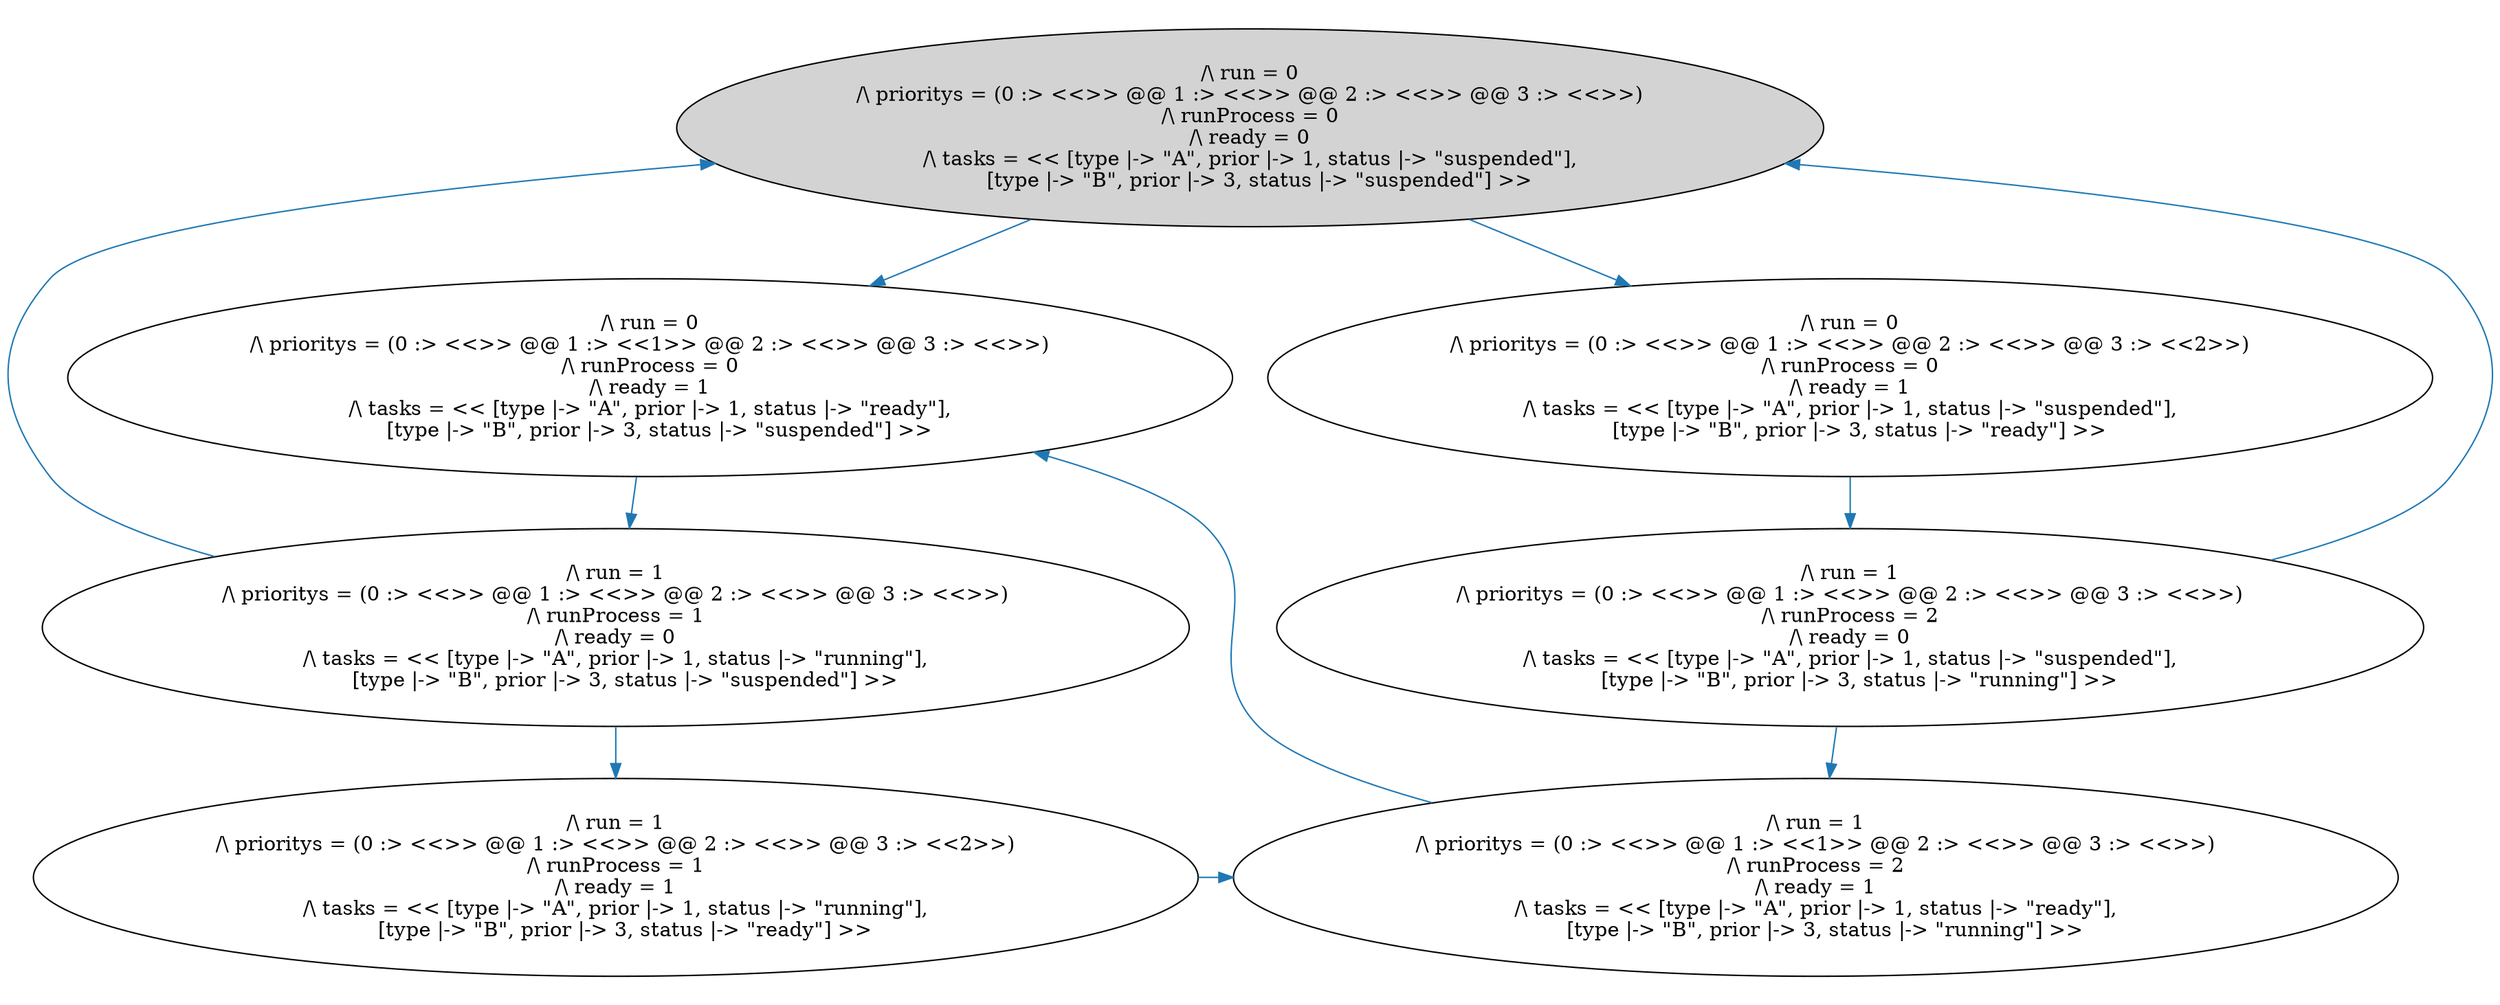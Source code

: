 strict digraph DiskGraph {
edge [colorscheme="paired12"]
nodesep=0.35;
subgraph cluster_graph {
color="white";
-7129364228575627117 [label="/\\ run = 0\n/\\ prioritys = (0 :> <<>> @@ 1 :> <<>> @@ 2 :> <<>> @@ 3 :> <<>>)\n/\\ runProcess = 0\n/\\ ready = 0\n/\\ tasks = << [type |-> \"A\", prior |-> 1, status |-> \"suspended\"],\n   [type |-> \"B\", prior |-> 3, status |-> \"suspended\"] >>",style = filled]
-7129364228575627117 -> 7850823301033403860 [label="",color="2",fontcolor="2"];
7850823301033403860 [label="/\\ run = 0\n/\\ prioritys = (0 :> <<>> @@ 1 :> <<1>> @@ 2 :> <<>> @@ 3 :> <<>>)\n/\\ runProcess = 0\n/\\ ready = 1\n/\\ tasks = << [type |-> \"A\", prior |-> 1, status |-> \"ready\"],\n   [type |-> \"B\", prior |-> 3, status |-> \"suspended\"] >>"];
-7129364228575627117 -> 8125389069220910453 [label="",color="2",fontcolor="2"];
8125389069220910453 [label="/\\ run = 0\n/\\ prioritys = (0 :> <<>> @@ 1 :> <<>> @@ 2 :> <<>> @@ 3 :> <<2>>)\n/\\ runProcess = 0\n/\\ ready = 1\n/\\ tasks = << [type |-> \"A\", prior |-> 1, status |-> \"suspended\"],\n   [type |-> \"B\", prior |-> 3, status |-> \"ready\"] >>"];
7850823301033403860 -> -7207799345805876038 [label="",color="2",fontcolor="2"];
-7207799345805876038 [label="/\\ run = 1\n/\\ prioritys = (0 :> <<>> @@ 1 :> <<>> @@ 2 :> <<>> @@ 3 :> <<>>)\n/\\ runProcess = 1\n/\\ ready = 0\n/\\ tasks = << [type |-> \"A\", prior |-> 1, status |-> \"running\"],\n   [type |-> \"B\", prior |-> 3, status |-> \"suspended\"] >>"];
8125389069220910453 -> 235420865564664005 [label="",color="2",fontcolor="2"];
235420865564664005 [label="/\\ run = 1\n/\\ prioritys = (0 :> <<>> @@ 1 :> <<>> @@ 2 :> <<>> @@ 3 :> <<>>)\n/\\ runProcess = 2\n/\\ ready = 0\n/\\ tasks = << [type |-> \"A\", prior |-> 1, status |-> \"suspended\"],\n   [type |-> \"B\", prior |-> 3, status |-> \"running\"] >>"];
-7207799345805876038 -> -7129364228575627117 [label="",color="2",fontcolor="2"];
235420865564664005 -> -6907183117847853714 [label="",color="2",fontcolor="2"];
-6907183117847853714 [label="/\\ run = 1\n/\\ prioritys = (0 :> <<>> @@ 1 :> <<1>> @@ 2 :> <<>> @@ 3 :> <<>>)\n/\\ runProcess = 2\n/\\ ready = 1\n/\\ tasks = << [type |-> \"A\", prior |-> 1, status |-> \"ready\"],\n   [type |-> \"B\", prior |-> 3, status |-> \"running\"] >>"];
-7207799345805876038 -> 6140707774645939992 [label="",color="2",fontcolor="2"];
6140707774645939992 [label="/\\ run = 1\n/\\ prioritys = (0 :> <<>> @@ 1 :> <<>> @@ 2 :> <<>> @@ 3 :> <<2>>)\n/\\ runProcess = 1\n/\\ ready = 1\n/\\ tasks = << [type |-> \"A\", prior |-> 1, status |-> \"running\"],\n   [type |-> \"B\", prior |-> 3, status |-> \"ready\"] >>"];
235420865564664005 -> -7129364228575627117 [label="",color="2",fontcolor="2"];
-6907183117847853714 -> 7850823301033403860 [label="",color="2",fontcolor="2"];
6140707774645939992 -> -6907183117847853714 [label="",color="2",fontcolor="2"];
{rank = same; -7129364228575627117;}
{rank = same; 7850823301033403860;8125389069220910453;}
{rank = same; 235420865564664005;-7207799345805876038;}
{rank = same; -6907183117847853714;6140707774645939992;}
}
}